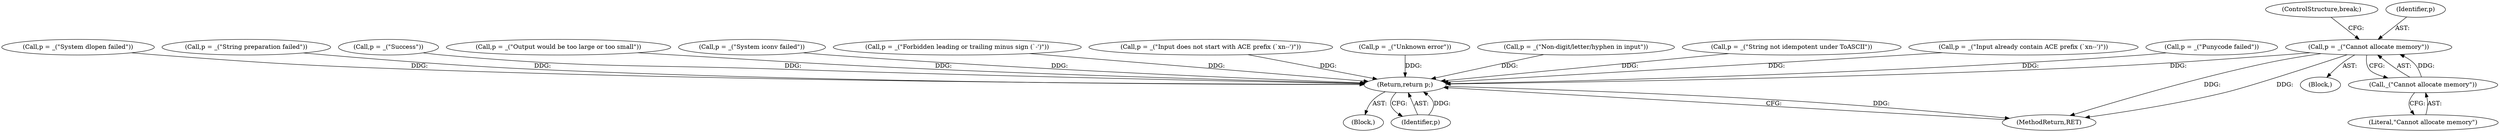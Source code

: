 digraph "0_savannah_2e97c2796581c27213962c77f5a8571a598f9a2e@pointer" {
"1000171" [label="(Call,p = _(\"Cannot allocate memory\"))"];
"1000173" [label="(Call,_(\"Cannot allocate memory\"))"];
"1000188" [label="(Return,return p;)"];
"1000188" [label="(Return,return p;)"];
"1000175" [label="(ControlStructure,break;)"];
"1000177" [label="(Call,p = _(\"System dlopen failed\"))"];
"1000117" [label="(Call,p = _(\"String preparation failed\"))"];
"1000109" [label="(Block,)"];
"1000171" [label="(Call,p = _(\"Cannot allocate memory\"))"];
"1000111" [label="(Call,p = _(\"Success\"))"];
"1000141" [label="(Call,p = _(\"Output would be too large or too small\"))"];
"1000165" [label="(Call,p = _(\"System iconv failed\"))"];
"1000189" [label="(Identifier,p)"];
"1000190" [label="(MethodReturn,RET)"];
"1000135" [label="(Call,p = _(\"Forbidden leading or trailing minus sign (`-')\"))"];
"1000147" [label="(Call,p = _(\"Input does not start with ACE prefix (`xn--')\"))"];
"1000183" [label="(Call,p = _(\"Unknown error\"))"];
"1000129" [label="(Call,p = _(\"Non-digit/letter/hyphen in input\"))"];
"1000153" [label="(Call,p = _(\"String not idempotent under ToASCII\"))"];
"1000159" [label="(Call,p = _(\"Input already contain ACE prefix (`xn--')\"))"];
"1000102" [label="(Block,)"];
"1000174" [label="(Literal,\"Cannot allocate memory\")"];
"1000173" [label="(Call,_(\"Cannot allocate memory\"))"];
"1000172" [label="(Identifier,p)"];
"1000123" [label="(Call,p = _(\"Punycode failed\"))"];
"1000171" -> "1000109"  [label="AST: "];
"1000171" -> "1000173"  [label="CFG: "];
"1000172" -> "1000171"  [label="AST: "];
"1000173" -> "1000171"  [label="AST: "];
"1000175" -> "1000171"  [label="CFG: "];
"1000171" -> "1000190"  [label="DDG: "];
"1000171" -> "1000190"  [label="DDG: "];
"1000173" -> "1000171"  [label="DDG: "];
"1000171" -> "1000188"  [label="DDG: "];
"1000173" -> "1000174"  [label="CFG: "];
"1000174" -> "1000173"  [label="AST: "];
"1000188" -> "1000102"  [label="AST: "];
"1000188" -> "1000189"  [label="CFG: "];
"1000189" -> "1000188"  [label="AST: "];
"1000190" -> "1000188"  [label="CFG: "];
"1000188" -> "1000190"  [label="DDG: "];
"1000189" -> "1000188"  [label="DDG: "];
"1000177" -> "1000188"  [label="DDG: "];
"1000129" -> "1000188"  [label="DDG: "];
"1000159" -> "1000188"  [label="DDG: "];
"1000147" -> "1000188"  [label="DDG: "];
"1000117" -> "1000188"  [label="DDG: "];
"1000111" -> "1000188"  [label="DDG: "];
"1000153" -> "1000188"  [label="DDG: "];
"1000135" -> "1000188"  [label="DDG: "];
"1000123" -> "1000188"  [label="DDG: "];
"1000141" -> "1000188"  [label="DDG: "];
"1000165" -> "1000188"  [label="DDG: "];
"1000183" -> "1000188"  [label="DDG: "];
}
